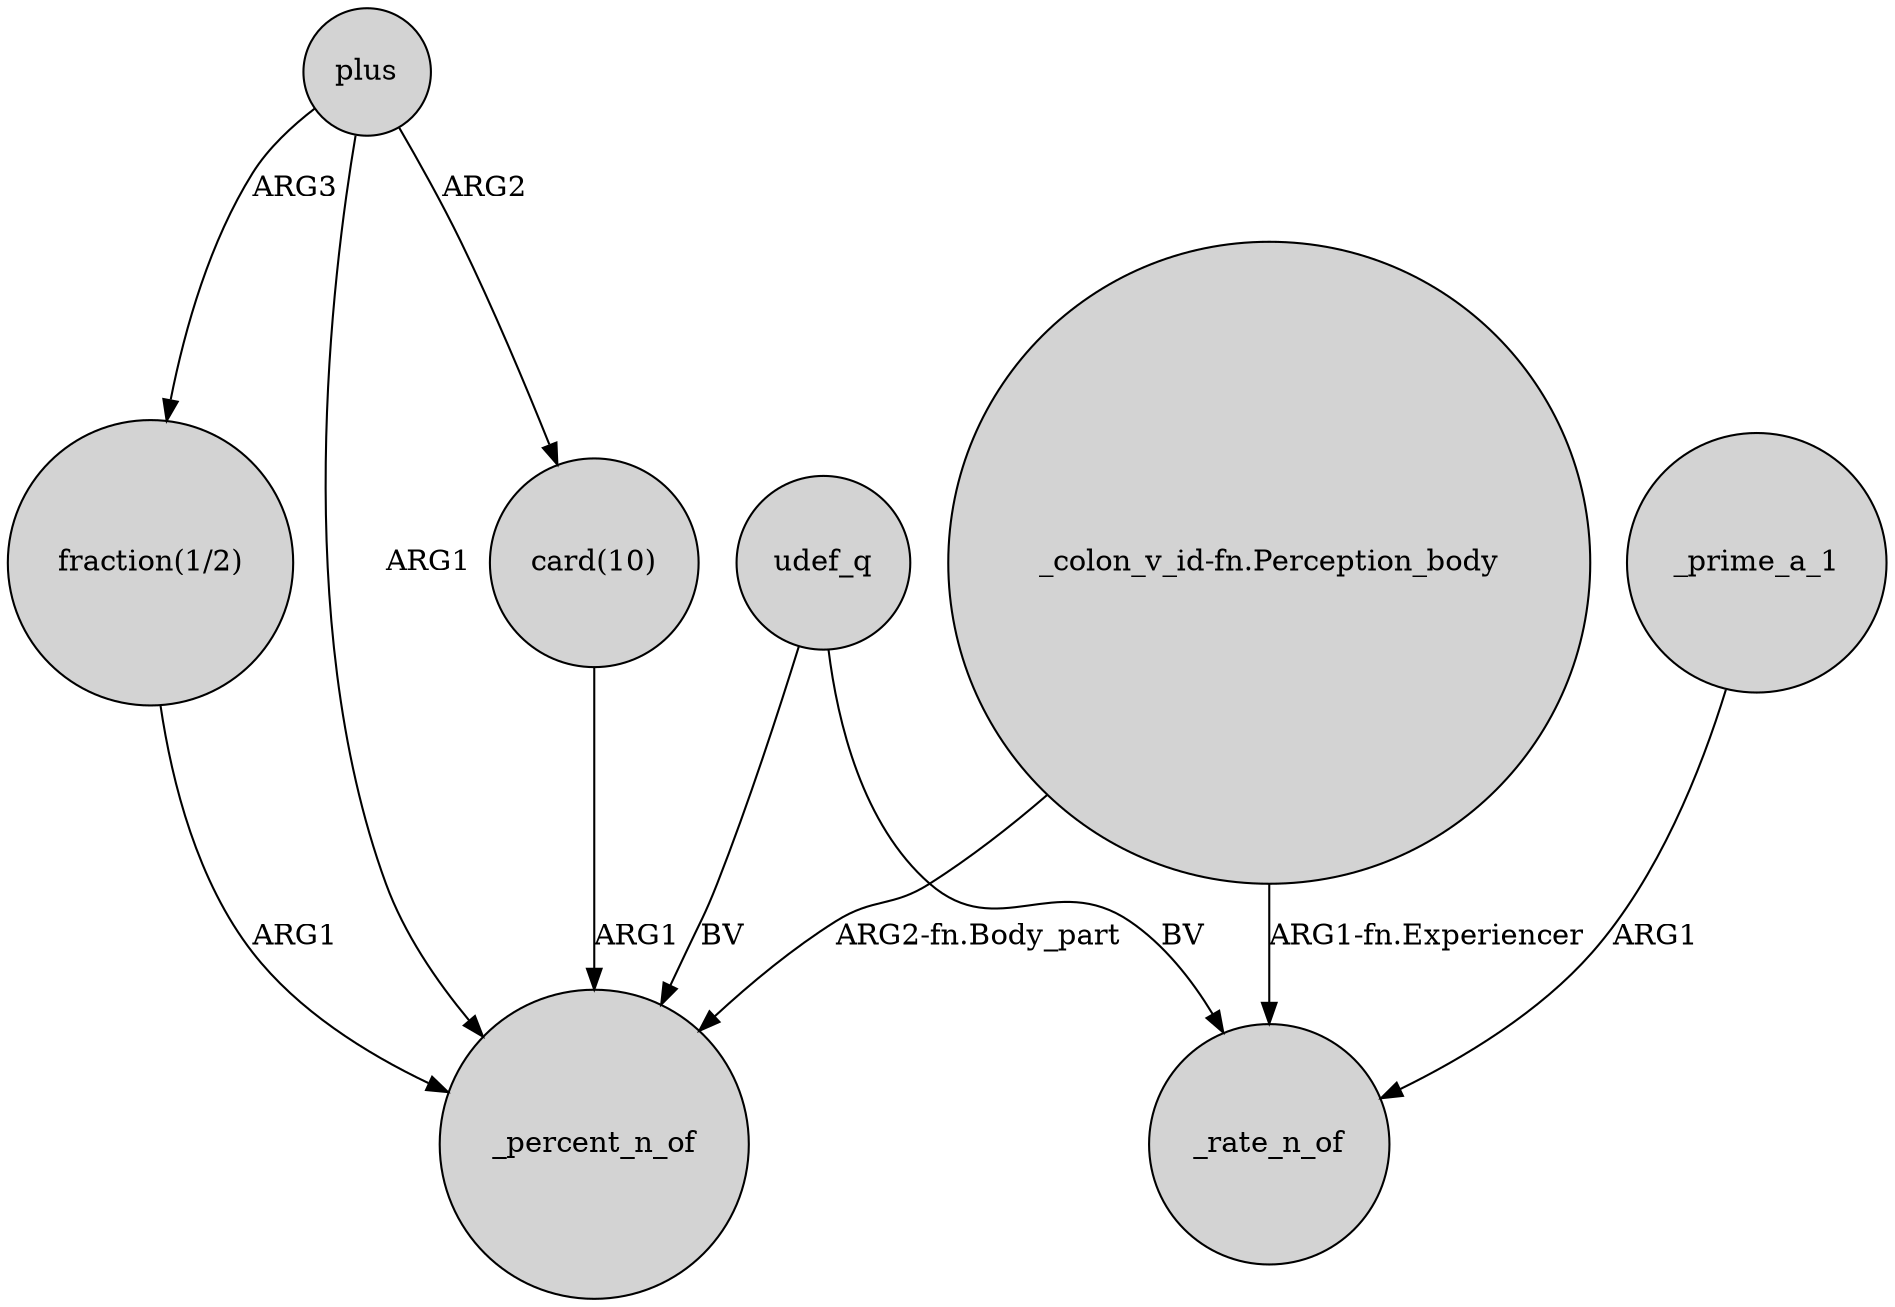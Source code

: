 digraph {
	node [shape=circle style=filled]
	"fraction(1/2)" -> _percent_n_of [label=ARG1]
	udef_q -> _percent_n_of [label=BV]
	"_colon_v_id-fn.Perception_body" -> _rate_n_of [label="ARG1-fn.Experiencer"]
	_prime_a_1 -> _rate_n_of [label=ARG1]
	udef_q -> _rate_n_of [label=BV]
	"card(10)" -> _percent_n_of [label=ARG1]
	"_colon_v_id-fn.Perception_body" -> _percent_n_of [label="ARG2-fn.Body_part"]
	plus -> _percent_n_of [label=ARG1]
	plus -> "fraction(1/2)" [label=ARG3]
	plus -> "card(10)" [label=ARG2]
}
